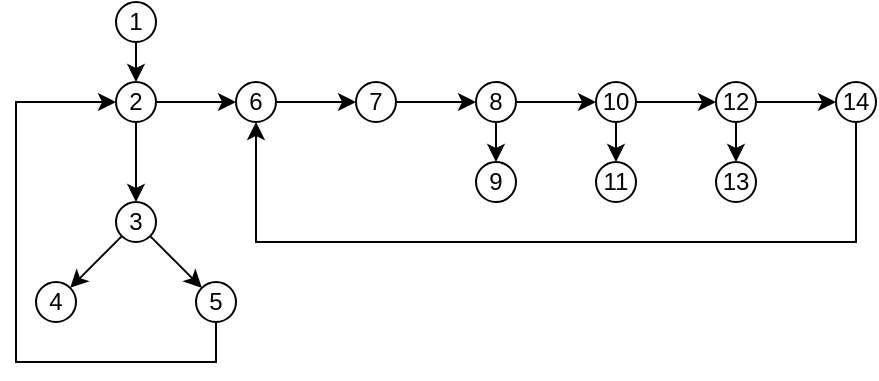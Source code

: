 <mxfile version="14.0.0" type="github">
  <diagram id="KCM8j_hjSvXo8HkTO5tl" name="Page-1">
    <mxGraphModel dx="782" dy="437" grid="1" gridSize="10" guides="1" tooltips="1" connect="1" arrows="1" fold="1" page="1" pageScale="1" pageWidth="1169" pageHeight="1654" math="0" shadow="0">
      <root>
        <mxCell id="0" />
        <mxCell id="1" parent="0" />
        <mxCell id="zPySJcfvtIZflKWtnCa5-7" style="rounded=0;orthogonalLoop=1;jettySize=auto;html=1;exitX=0.5;exitY=1;exitDx=0;exitDy=0;entryX=0.5;entryY=0;entryDx=0;entryDy=0;" edge="1" parent="1" source="zPySJcfvtIZflKWtnCa5-1" target="zPySJcfvtIZflKWtnCa5-2">
          <mxGeometry relative="1" as="geometry" />
        </mxCell>
        <mxCell id="zPySJcfvtIZflKWtnCa5-1" value="1" style="ellipse;whiteSpace=wrap;html=1;aspect=fixed;" vertex="1" parent="1">
          <mxGeometry x="90" y="60" width="20" height="20" as="geometry" />
        </mxCell>
        <mxCell id="zPySJcfvtIZflKWtnCa5-8" style="rounded=0;orthogonalLoop=1;jettySize=auto;html=1;exitX=0.5;exitY=1;exitDx=0;exitDy=0;entryX=0.5;entryY=0;entryDx=0;entryDy=0;" edge="1" parent="1" source="zPySJcfvtIZflKWtnCa5-2" target="zPySJcfvtIZflKWtnCa5-3">
          <mxGeometry relative="1" as="geometry" />
        </mxCell>
        <mxCell id="zPySJcfvtIZflKWtnCa5-14" style="edgeStyle=none;rounded=0;orthogonalLoop=1;jettySize=auto;html=1;exitX=1;exitY=0.5;exitDx=0;exitDy=0;entryX=0;entryY=0.5;entryDx=0;entryDy=0;" edge="1" parent="1" source="zPySJcfvtIZflKWtnCa5-2" target="zPySJcfvtIZflKWtnCa5-13">
          <mxGeometry relative="1" as="geometry" />
        </mxCell>
        <mxCell id="zPySJcfvtIZflKWtnCa5-2" value="2" style="ellipse;whiteSpace=wrap;html=1;aspect=fixed;" vertex="1" parent="1">
          <mxGeometry x="90" y="100" width="20" height="20" as="geometry" />
        </mxCell>
        <mxCell id="zPySJcfvtIZflKWtnCa5-9" style="edgeStyle=none;rounded=0;orthogonalLoop=1;jettySize=auto;html=1;exitX=0;exitY=1;exitDx=0;exitDy=0;entryX=1;entryY=0;entryDx=0;entryDy=0;" edge="1" parent="1" source="zPySJcfvtIZflKWtnCa5-3" target="zPySJcfvtIZflKWtnCa5-5">
          <mxGeometry relative="1" as="geometry" />
        </mxCell>
        <mxCell id="zPySJcfvtIZflKWtnCa5-11" style="edgeStyle=none;rounded=0;orthogonalLoop=1;jettySize=auto;html=1;exitX=1;exitY=1;exitDx=0;exitDy=0;entryX=0;entryY=0;entryDx=0;entryDy=0;" edge="1" parent="1" source="zPySJcfvtIZflKWtnCa5-3" target="zPySJcfvtIZflKWtnCa5-4">
          <mxGeometry relative="1" as="geometry" />
        </mxCell>
        <mxCell id="zPySJcfvtIZflKWtnCa5-3" value="3" style="ellipse;whiteSpace=wrap;html=1;aspect=fixed;" vertex="1" parent="1">
          <mxGeometry x="90" y="160" width="20" height="20" as="geometry" />
        </mxCell>
        <mxCell id="zPySJcfvtIZflKWtnCa5-12" style="edgeStyle=none;rounded=0;orthogonalLoop=1;jettySize=auto;html=1;exitX=0.5;exitY=1;exitDx=0;exitDy=0;entryX=0;entryY=0.5;entryDx=0;entryDy=0;" edge="1" parent="1" source="zPySJcfvtIZflKWtnCa5-4" target="zPySJcfvtIZflKWtnCa5-2">
          <mxGeometry relative="1" as="geometry">
            <Array as="points">
              <mxPoint x="140" y="240" />
              <mxPoint x="40" y="240" />
              <mxPoint x="40" y="110" />
            </Array>
          </mxGeometry>
        </mxCell>
        <mxCell id="zPySJcfvtIZflKWtnCa5-4" value="5" style="ellipse;whiteSpace=wrap;html=1;aspect=fixed;" vertex="1" parent="1">
          <mxGeometry x="130" y="200" width="20" height="20" as="geometry" />
        </mxCell>
        <mxCell id="zPySJcfvtIZflKWtnCa5-5" value="4" style="ellipse;whiteSpace=wrap;html=1;aspect=fixed;" vertex="1" parent="1">
          <mxGeometry x="50" y="200" width="20" height="20" as="geometry" />
        </mxCell>
        <mxCell id="zPySJcfvtIZflKWtnCa5-16" style="edgeStyle=none;rounded=0;orthogonalLoop=1;jettySize=auto;html=1;exitX=1;exitY=0.5;exitDx=0;exitDy=0;entryX=0;entryY=0.5;entryDx=0;entryDy=0;" edge="1" parent="1" source="zPySJcfvtIZflKWtnCa5-13" target="zPySJcfvtIZflKWtnCa5-15">
          <mxGeometry relative="1" as="geometry" />
        </mxCell>
        <mxCell id="zPySJcfvtIZflKWtnCa5-13" value="6" style="ellipse;whiteSpace=wrap;html=1;aspect=fixed;" vertex="1" parent="1">
          <mxGeometry x="150" y="100" width="20" height="20" as="geometry" />
        </mxCell>
        <mxCell id="zPySJcfvtIZflKWtnCa5-26" style="edgeStyle=none;rounded=0;orthogonalLoop=1;jettySize=auto;html=1;exitX=1;exitY=0.5;exitDx=0;exitDy=0;entryX=0;entryY=0.5;entryDx=0;entryDy=0;" edge="1" parent="1" source="zPySJcfvtIZflKWtnCa5-15" target="zPySJcfvtIZflKWtnCa5-17">
          <mxGeometry relative="1" as="geometry" />
        </mxCell>
        <mxCell id="zPySJcfvtIZflKWtnCa5-15" value="7" style="ellipse;whiteSpace=wrap;html=1;aspect=fixed;" vertex="1" parent="1">
          <mxGeometry x="210" y="100" width="20" height="20" as="geometry" />
        </mxCell>
        <mxCell id="zPySJcfvtIZflKWtnCa5-27" style="edgeStyle=none;rounded=0;orthogonalLoop=1;jettySize=auto;html=1;exitX=1;exitY=0.5;exitDx=0;exitDy=0;entryX=0;entryY=0.5;entryDx=0;entryDy=0;" edge="1" parent="1" source="zPySJcfvtIZflKWtnCa5-17" target="zPySJcfvtIZflKWtnCa5-20">
          <mxGeometry relative="1" as="geometry" />
        </mxCell>
        <mxCell id="zPySJcfvtIZflKWtnCa5-30" style="edgeStyle=none;rounded=0;orthogonalLoop=1;jettySize=auto;html=1;exitX=0.5;exitY=1;exitDx=0;exitDy=0;entryX=0.5;entryY=0;entryDx=0;entryDy=0;" edge="1" parent="1" source="zPySJcfvtIZflKWtnCa5-17" target="zPySJcfvtIZflKWtnCa5-19">
          <mxGeometry relative="1" as="geometry" />
        </mxCell>
        <mxCell id="zPySJcfvtIZflKWtnCa5-17" value="8" style="ellipse;whiteSpace=wrap;html=1;aspect=fixed;" vertex="1" parent="1">
          <mxGeometry x="270" y="100" width="20" height="20" as="geometry" />
        </mxCell>
        <mxCell id="zPySJcfvtIZflKWtnCa5-19" value="9" style="ellipse;whiteSpace=wrap;html=1;aspect=fixed;" vertex="1" parent="1">
          <mxGeometry x="270" y="140" width="20" height="20" as="geometry" />
        </mxCell>
        <mxCell id="zPySJcfvtIZflKWtnCa5-28" style="edgeStyle=none;rounded=0;orthogonalLoop=1;jettySize=auto;html=1;exitX=1;exitY=0.5;exitDx=0;exitDy=0;entryX=0;entryY=0.5;entryDx=0;entryDy=0;" edge="1" parent="1" source="zPySJcfvtIZflKWtnCa5-20" target="zPySJcfvtIZflKWtnCa5-21">
          <mxGeometry relative="1" as="geometry" />
        </mxCell>
        <mxCell id="zPySJcfvtIZflKWtnCa5-31" style="edgeStyle=none;rounded=0;orthogonalLoop=1;jettySize=auto;html=1;exitX=0.5;exitY=1;exitDx=0;exitDy=0;entryX=0.5;entryY=0;entryDx=0;entryDy=0;" edge="1" parent="1" source="zPySJcfvtIZflKWtnCa5-20" target="zPySJcfvtIZflKWtnCa5-23">
          <mxGeometry relative="1" as="geometry" />
        </mxCell>
        <mxCell id="zPySJcfvtIZflKWtnCa5-20" value="10" style="ellipse;whiteSpace=wrap;html=1;aspect=fixed;" vertex="1" parent="1">
          <mxGeometry x="330" y="100" width="20" height="20" as="geometry" />
        </mxCell>
        <mxCell id="zPySJcfvtIZflKWtnCa5-29" style="edgeStyle=none;rounded=0;orthogonalLoop=1;jettySize=auto;html=1;exitX=1;exitY=0.5;exitDx=0;exitDy=0;entryX=0;entryY=0.5;entryDx=0;entryDy=0;" edge="1" parent="1" source="zPySJcfvtIZflKWtnCa5-21" target="zPySJcfvtIZflKWtnCa5-22">
          <mxGeometry relative="1" as="geometry" />
        </mxCell>
        <mxCell id="zPySJcfvtIZflKWtnCa5-32" style="edgeStyle=none;rounded=0;orthogonalLoop=1;jettySize=auto;html=1;exitX=0.5;exitY=1;exitDx=0;exitDy=0;entryX=0.5;entryY=0;entryDx=0;entryDy=0;" edge="1" parent="1" source="zPySJcfvtIZflKWtnCa5-21" target="zPySJcfvtIZflKWtnCa5-24">
          <mxGeometry relative="1" as="geometry" />
        </mxCell>
        <mxCell id="zPySJcfvtIZflKWtnCa5-21" value="12" style="ellipse;whiteSpace=wrap;html=1;aspect=fixed;" vertex="1" parent="1">
          <mxGeometry x="390" y="100" width="20" height="20" as="geometry" />
        </mxCell>
        <mxCell id="zPySJcfvtIZflKWtnCa5-33" style="edgeStyle=none;rounded=0;orthogonalLoop=1;jettySize=auto;html=1;exitX=0.5;exitY=1;exitDx=0;exitDy=0;entryX=0.5;entryY=1;entryDx=0;entryDy=0;" edge="1" parent="1" source="zPySJcfvtIZflKWtnCa5-22" target="zPySJcfvtIZflKWtnCa5-13">
          <mxGeometry relative="1" as="geometry">
            <Array as="points">
              <mxPoint x="460" y="180" />
              <mxPoint x="160" y="180" />
            </Array>
          </mxGeometry>
        </mxCell>
        <mxCell id="zPySJcfvtIZflKWtnCa5-22" value="14" style="ellipse;whiteSpace=wrap;html=1;aspect=fixed;" vertex="1" parent="1">
          <mxGeometry x="450" y="100" width="20" height="20" as="geometry" />
        </mxCell>
        <mxCell id="zPySJcfvtIZflKWtnCa5-23" value="11" style="ellipse;whiteSpace=wrap;html=1;aspect=fixed;" vertex="1" parent="1">
          <mxGeometry x="330" y="140" width="20" height="20" as="geometry" />
        </mxCell>
        <mxCell id="zPySJcfvtIZflKWtnCa5-24" value="13" style="ellipse;whiteSpace=wrap;html=1;aspect=fixed;" vertex="1" parent="1">
          <mxGeometry x="390" y="140" width="20" height="20" as="geometry" />
        </mxCell>
      </root>
    </mxGraphModel>
  </diagram>
</mxfile>
